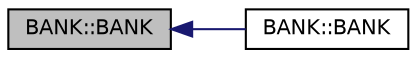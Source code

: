 digraph "BANK::BANK"
{
  edge [fontname="Helvetica",fontsize="10",labelfontname="Helvetica",labelfontsize="10"];
  node [fontname="Helvetica",fontsize="10",shape=record];
  rankdir="LR";
  Node1 [label="BANK::BANK",height=0.2,width=0.4,color="black", fillcolor="grey75", style="filled", fontcolor="black"];
  Node1 -> Node2 [dir="back",color="midnightblue",fontsize="10",style="solid"];
  Node2 [label="BANK::BANK",height=0.2,width=0.4,color="black", fillcolor="white", style="filled",URL="$class_b_a_n_k.html#a7382dd275d8f4f10a8b53ccbc93e1e87"];
}
